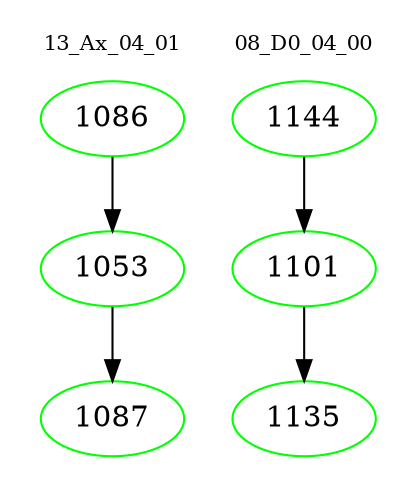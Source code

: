 digraph{
subgraph cluster_0 {
color = white
label = "13_Ax_04_01";
fontsize=10;
T0_1086 [label="1086", color="green"]
T0_1086 -> T0_1053 [color="black"]
T0_1053 [label="1053", color="green"]
T0_1053 -> T0_1087 [color="black"]
T0_1087 [label="1087", color="green"]
}
subgraph cluster_1 {
color = white
label = "08_D0_04_00";
fontsize=10;
T1_1144 [label="1144", color="green"]
T1_1144 -> T1_1101 [color="black"]
T1_1101 [label="1101", color="green"]
T1_1101 -> T1_1135 [color="black"]
T1_1135 [label="1135", color="green"]
}
}
